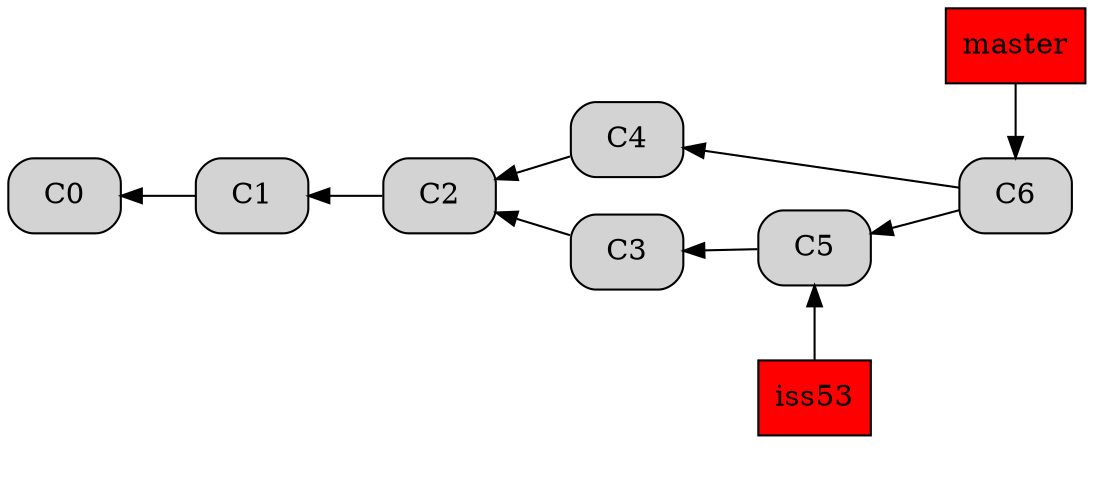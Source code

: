 digraph git {
    graph [dpi=300]
    rankdir="RL"
    splines=false

    c0 [label="C0", shape="rect", style="filled, rounded", fillcolor="lightgrey"]
    c1 [label="C1", shape="rect", style="filled, rounded", fillcolor="lightgrey"]
    master [label="master", shape="rect", style="filled", fillcolor="red"]
    
    {rank="same"; master; c6}

    subgraph cluster_2 {
        label=""
        color="invis"
        c2 [label="C2", shape="rect", style="filled, rounded", fillcolor="lightgrey"]
    }
    
    subgraph cluster_4 {
        label=""
        color="invis"
        c4 [label="C4", shape="rect", style="filled, rounded", fillcolor="lightgrey"]
        c3 [label="C3", shape="rect", style="filled, rounded", fillcolor="lightgrey"]
    }
    
    subgraph cluster_5 {
        label=""
        color="invis"
        c5 [label="C5", shape="rect", style="filled, rounded", fillcolor="lightgrey"]
        iss53 [label="iss53", shape="rect", style="filled", fillcolor="red"]
        {rank="same"; c5; iss53}
    }

    c6 [label="C6", shape="rect", style="filled, rounded", fillcolor="lightgrey"]

    c1 -> c0
    c2 -> c1
    c3 -> c2
    c4 -> c2
    c5 -> c3
    c6 -> c4
    c6 -> c5

    master -> c6 [minlen=2]
    iss53 -> c5 [minlen=2]
}